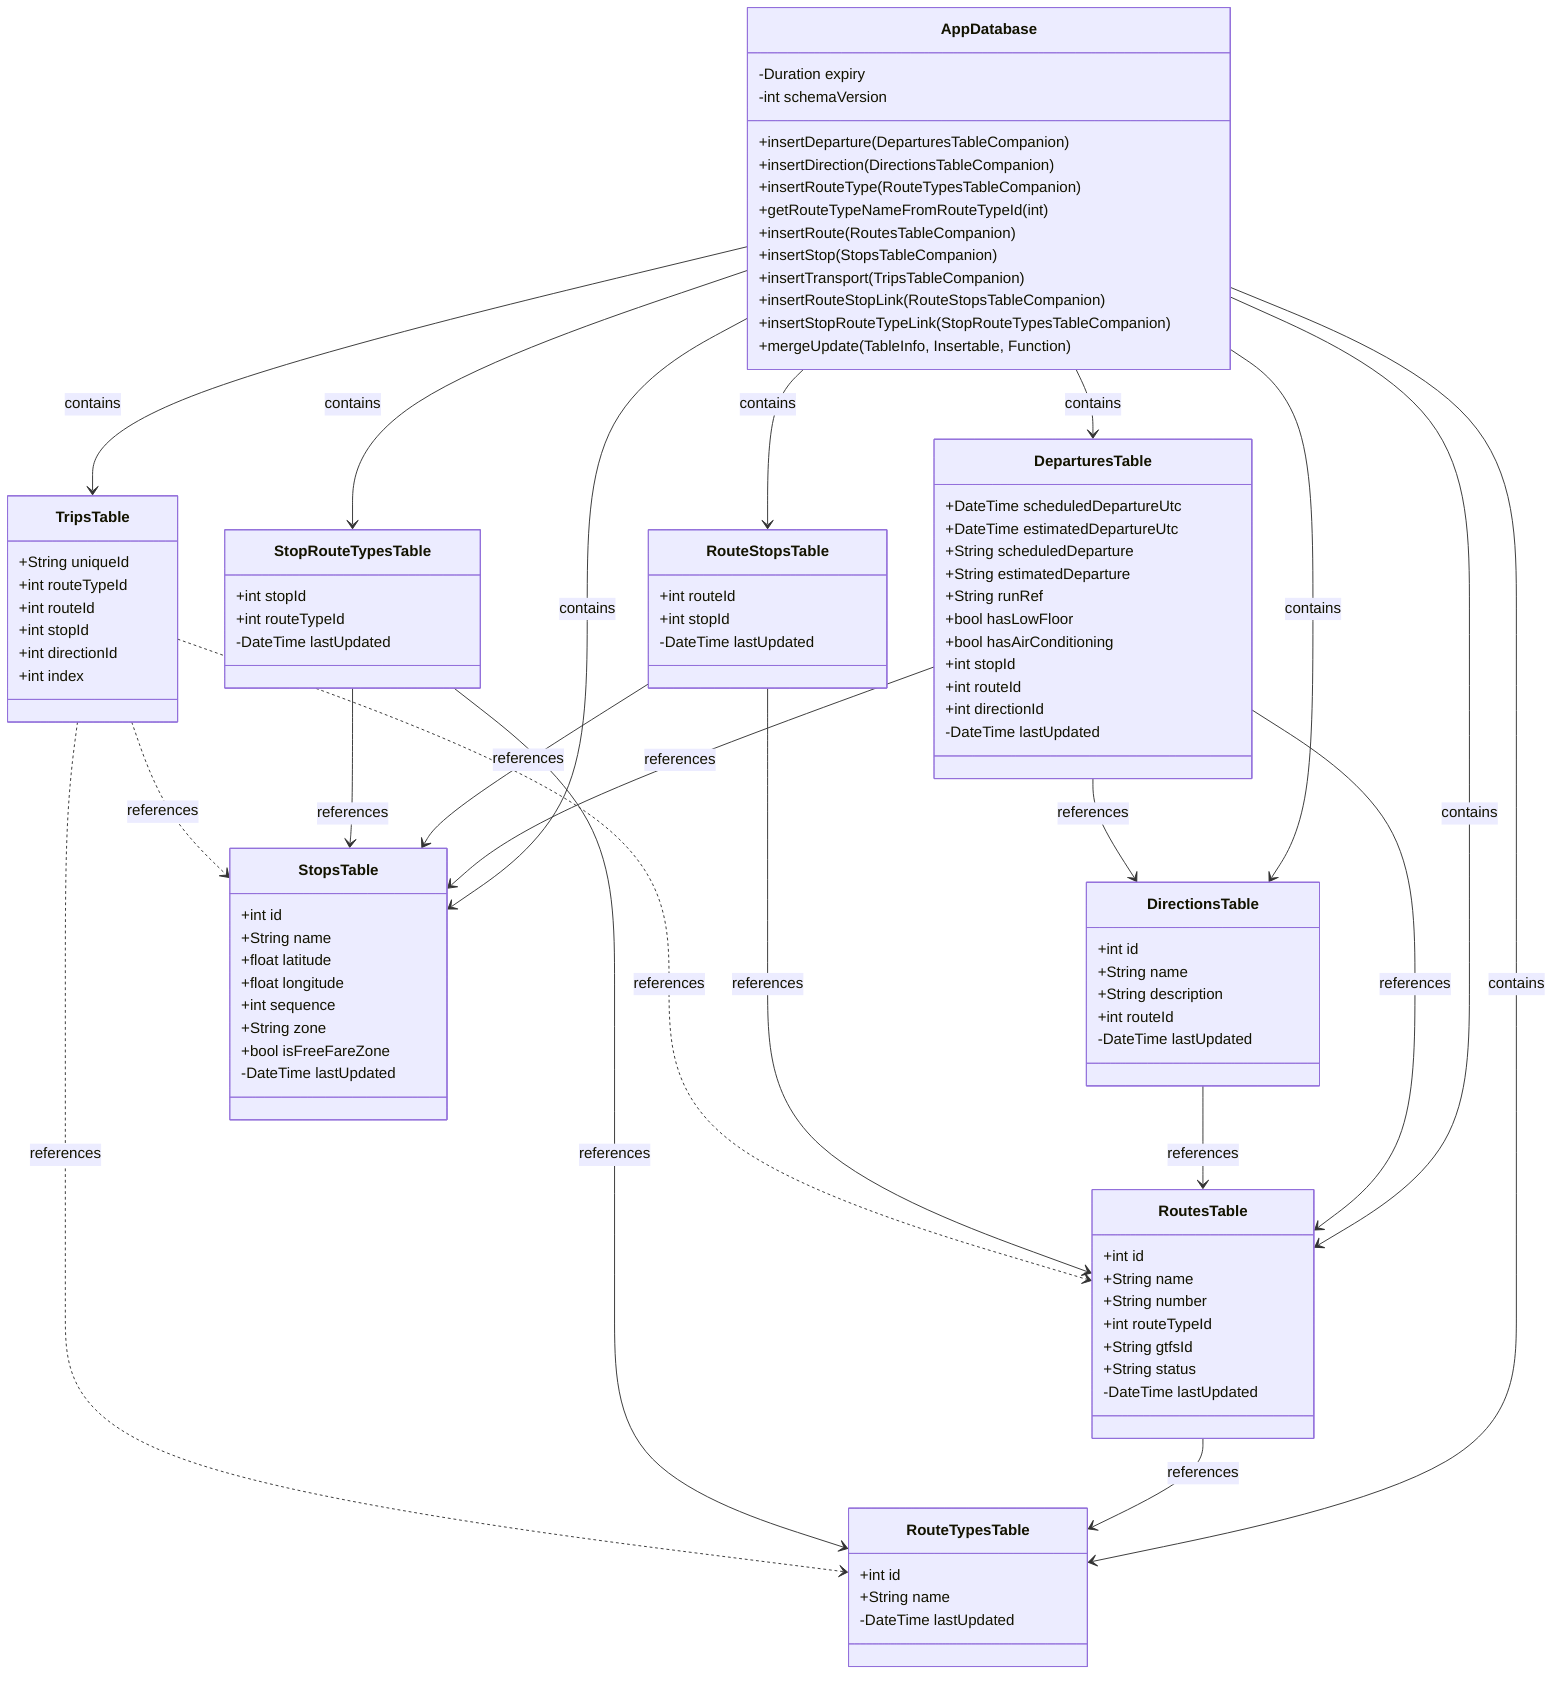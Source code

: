 classDiagram
    direction TB
    class AppDatabase {
        -Duration expiry
        -int schemaVersion
        +insertDeparture(DeparturesTableCompanion)
        +insertDirection(DirectionsTableCompanion)
        +insertRouteType(RouteTypesTableCompanion)
        +getRouteTypeNameFromRouteTypeId(int)
        +insertRoute(RoutesTableCompanion)
        +insertStop(StopsTableCompanion)
        +insertTransport(TripsTableCompanion)
        +insertRouteStopLink(RouteStopsTableCompanion)
        +insertStopRouteTypeLink(StopRouteTypesTableCompanion)
        +mergeUpdate(TableInfo, Insertable, Function)
    }

    class DeparturesTable {
        +DateTime scheduledDepartureUtc
        +DateTime estimatedDepartureUtc
        +String scheduledDeparture
        +String estimatedDeparture
        +String runRef
        +bool hasLowFloor
        +bool hasAirConditioning
        +int stopId
        +int routeId
        +int directionId
        -DateTime lastUpdated
    }

    class DirectionsTable {
        +int id
        +String name
        +String description
        +int routeId
        -DateTime lastUpdated
    }

    class RoutesTable {
        +int id
        +String name
        +String number
        +int routeTypeId
        +String gtfsId
        +String status
        -DateTime lastUpdated
    }

    class RouteTypesTable {
        +int id
        +String name
        -DateTime lastUpdated
    }

    class StopsTable {
        +int id
        +String name
        +float latitude
        +float longitude
        +int sequence
        +String zone
        +bool isFreeFareZone
        -DateTime lastUpdated
    }

    class TripsTable {
        +String uniqueId
        +int routeTypeId
        +int routeId
        +int stopId
        +int directionId
        +int index
    }

    class RouteStopsTable {
        +int routeId
        +int stopId
        -DateTime lastUpdated
    }

    class StopRouteTypesTable {
        +int stopId
        +int routeTypeId
        -DateTime lastUpdated
    }

    AppDatabase --> DeparturesTable : contains
    AppDatabase --> DirectionsTable : contains
    AppDatabase --> RoutesTable : contains
    AppDatabase --> RouteTypesTable : contains
    AppDatabase --> StopsTable : contains
    AppDatabase --> TripsTable : contains
    AppDatabase --> RouteStopsTable : contains
    AppDatabase --> StopRouteTypesTable : contains

    DeparturesTable --> StopsTable : references
    DeparturesTable --> RoutesTable : references
    DeparturesTable --> DirectionsTable : references

    DirectionsTable --> RoutesTable : references

    RoutesTable --> RouteTypesTable : references

    RouteStopsTable --> RoutesTable : references
    RouteStopsTable --> StopsTable : references

    StopRouteTypesTable --> StopsTable : references
    StopRouteTypesTable --> RouteTypesTable : references

    TripsTable ..> RoutesTable : references
    TripsTable ..> StopsTable : references
    TripsTable ..> RouteTypesTable : references